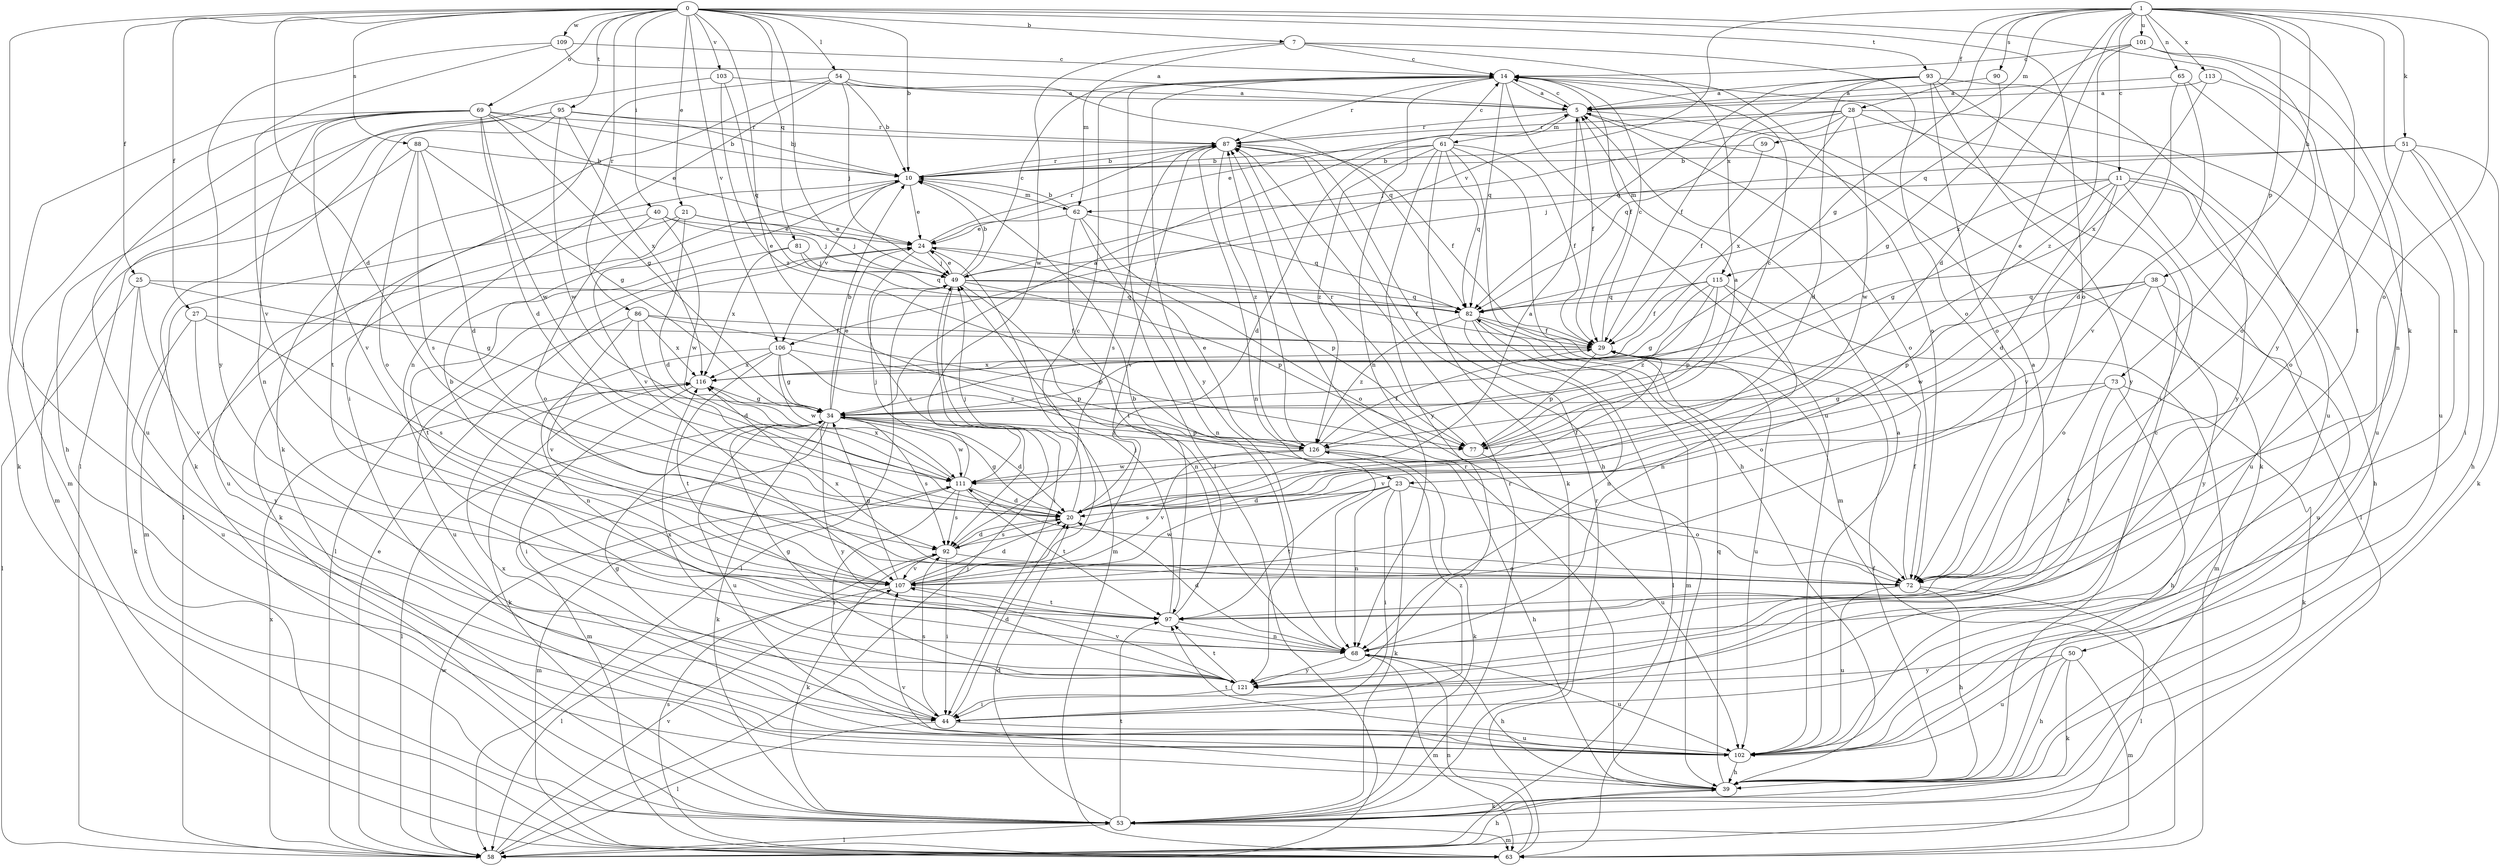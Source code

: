 strict digraph  {
0;
1;
5;
7;
10;
11;
14;
20;
21;
23;
24;
25;
27;
28;
29;
34;
38;
39;
40;
44;
49;
50;
51;
53;
54;
58;
59;
61;
62;
63;
65;
68;
69;
72;
73;
77;
81;
82;
86;
87;
88;
90;
92;
93;
95;
97;
101;
102;
103;
106;
107;
109;
111;
113;
115;
116;
121;
126;
0 -> 7  [label=b];
0 -> 10  [label=b];
0 -> 20  [label=d];
0 -> 21  [label=e];
0 -> 23  [label=e];
0 -> 25  [label=f];
0 -> 27  [label=f];
0 -> 40  [label=i];
0 -> 44  [label=i];
0 -> 49  [label=j];
0 -> 50  [label=k];
0 -> 54  [label=l];
0 -> 69  [label=o];
0 -> 72  [label=o];
0 -> 81  [label=q];
0 -> 86  [label=r];
0 -> 88  [label=s];
0 -> 93  [label=t];
0 -> 95  [label=t];
0 -> 103  [label=v];
0 -> 106  [label=v];
0 -> 109  [label=w];
1 -> 11  [label=c];
1 -> 20  [label=d];
1 -> 23  [label=e];
1 -> 28  [label=f];
1 -> 34  [label=g];
1 -> 38  [label=h];
1 -> 51  [label=k];
1 -> 59  [label=m];
1 -> 65  [label=n];
1 -> 68  [label=n];
1 -> 72  [label=o];
1 -> 73  [label=p];
1 -> 90  [label=s];
1 -> 101  [label=u];
1 -> 106  [label=v];
1 -> 113  [label=x];
1 -> 121  [label=y];
5 -> 14  [label=c];
5 -> 29  [label=f];
5 -> 53  [label=k];
5 -> 61  [label=m];
5 -> 72  [label=o];
5 -> 87  [label=r];
7 -> 14  [label=c];
7 -> 62  [label=m];
7 -> 72  [label=o];
7 -> 111  [label=w];
7 -> 115  [label=x];
10 -> 24  [label=e];
10 -> 58  [label=l];
10 -> 62  [label=m];
10 -> 87  [label=r];
10 -> 106  [label=v];
10 -> 107  [label=v];
11 -> 20  [label=d];
11 -> 34  [label=g];
11 -> 39  [label=h];
11 -> 58  [label=l];
11 -> 62  [label=m];
11 -> 102  [label=u];
11 -> 107  [label=v];
11 -> 115  [label=x];
14 -> 5  [label=a];
14 -> 29  [label=f];
14 -> 58  [label=l];
14 -> 68  [label=n];
14 -> 72  [label=o];
14 -> 82  [label=q];
14 -> 87  [label=r];
14 -> 102  [label=u];
14 -> 121  [label=y];
20 -> 5  [label=a];
20 -> 29  [label=f];
20 -> 34  [label=g];
20 -> 49  [label=j];
20 -> 92  [label=s];
21 -> 20  [label=d];
21 -> 24  [label=e];
21 -> 49  [label=j];
21 -> 53  [label=k];
21 -> 102  [label=u];
23 -> 20  [label=d];
23 -> 44  [label=i];
23 -> 53  [label=k];
23 -> 68  [label=n];
23 -> 72  [label=o];
23 -> 92  [label=s];
23 -> 97  [label=t];
24 -> 49  [label=j];
24 -> 58  [label=l];
24 -> 63  [label=m];
24 -> 77  [label=p];
24 -> 87  [label=r];
24 -> 92  [label=s];
25 -> 34  [label=g];
25 -> 53  [label=k];
25 -> 58  [label=l];
25 -> 82  [label=q];
25 -> 107  [label=v];
27 -> 29  [label=f];
27 -> 92  [label=s];
27 -> 102  [label=u];
27 -> 121  [label=y];
28 -> 24  [label=e];
28 -> 49  [label=j];
28 -> 82  [label=q];
28 -> 87  [label=r];
28 -> 102  [label=u];
28 -> 111  [label=w];
28 -> 116  [label=x];
28 -> 121  [label=y];
29 -> 14  [label=c];
29 -> 77  [label=p];
29 -> 102  [label=u];
29 -> 116  [label=x];
34 -> 5  [label=a];
34 -> 10  [label=b];
34 -> 20  [label=d];
34 -> 24  [label=e];
34 -> 53  [label=k];
34 -> 58  [label=l];
34 -> 63  [label=m];
34 -> 77  [label=p];
34 -> 92  [label=s];
34 -> 102  [label=u];
34 -> 111  [label=w];
34 -> 121  [label=y];
34 -> 126  [label=z];
38 -> 72  [label=o];
38 -> 77  [label=p];
38 -> 82  [label=q];
38 -> 102  [label=u];
38 -> 111  [label=w];
38 -> 121  [label=y];
39 -> 14  [label=c];
39 -> 29  [label=f];
39 -> 53  [label=k];
39 -> 82  [label=q];
39 -> 87  [label=r];
39 -> 107  [label=v];
40 -> 24  [label=e];
40 -> 49  [label=j];
40 -> 63  [label=m];
40 -> 72  [label=o];
40 -> 111  [label=w];
44 -> 20  [label=d];
44 -> 34  [label=g];
44 -> 58  [label=l];
44 -> 92  [label=s];
44 -> 102  [label=u];
44 -> 126  [label=z];
49 -> 10  [label=b];
49 -> 14  [label=c];
49 -> 24  [label=e];
49 -> 29  [label=f];
49 -> 44  [label=i];
49 -> 58  [label=l];
49 -> 68  [label=n];
49 -> 77  [label=p];
49 -> 82  [label=q];
50 -> 39  [label=h];
50 -> 53  [label=k];
50 -> 63  [label=m];
50 -> 102  [label=u];
50 -> 121  [label=y];
51 -> 10  [label=b];
51 -> 39  [label=h];
51 -> 44  [label=i];
51 -> 49  [label=j];
51 -> 53  [label=k];
51 -> 72  [label=o];
53 -> 20  [label=d];
53 -> 58  [label=l];
53 -> 63  [label=m];
53 -> 87  [label=r];
53 -> 97  [label=t];
54 -> 5  [label=a];
54 -> 10  [label=b];
54 -> 44  [label=i];
54 -> 49  [label=j];
54 -> 53  [label=k];
54 -> 68  [label=n];
54 -> 82  [label=q];
58 -> 24  [label=e];
58 -> 39  [label=h];
58 -> 49  [label=j];
58 -> 107  [label=v];
58 -> 111  [label=w];
58 -> 116  [label=x];
59 -> 10  [label=b];
59 -> 29  [label=f];
61 -> 10  [label=b];
61 -> 14  [label=c];
61 -> 20  [label=d];
61 -> 29  [label=f];
61 -> 39  [label=h];
61 -> 53  [label=k];
61 -> 63  [label=m];
61 -> 82  [label=q];
61 -> 121  [label=y];
61 -> 126  [label=z];
62 -> 10  [label=b];
62 -> 24  [label=e];
62 -> 68  [label=n];
62 -> 72  [label=o];
62 -> 82  [label=q];
62 -> 97  [label=t];
63 -> 68  [label=n];
63 -> 87  [label=r];
63 -> 92  [label=s];
65 -> 5  [label=a];
65 -> 20  [label=d];
65 -> 102  [label=u];
65 -> 107  [label=v];
68 -> 20  [label=d];
68 -> 39  [label=h];
68 -> 63  [label=m];
68 -> 102  [label=u];
68 -> 121  [label=y];
69 -> 10  [label=b];
69 -> 20  [label=d];
69 -> 24  [label=e];
69 -> 34  [label=g];
69 -> 53  [label=k];
69 -> 63  [label=m];
69 -> 68  [label=n];
69 -> 87  [label=r];
69 -> 102  [label=u];
69 -> 107  [label=v];
69 -> 111  [label=w];
72 -> 29  [label=f];
72 -> 39  [label=h];
72 -> 58  [label=l];
72 -> 102  [label=u];
72 -> 111  [label=w];
72 -> 116  [label=x];
73 -> 34  [label=g];
73 -> 39  [label=h];
73 -> 53  [label=k];
73 -> 97  [label=t];
73 -> 107  [label=v];
77 -> 5  [label=a];
77 -> 14  [label=c];
77 -> 87  [label=r];
77 -> 102  [label=u];
81 -> 49  [label=j];
81 -> 82  [label=q];
81 -> 97  [label=t];
81 -> 116  [label=x];
82 -> 29  [label=f];
82 -> 58  [label=l];
82 -> 63  [label=m];
82 -> 68  [label=n];
82 -> 72  [label=o];
82 -> 126  [label=z];
86 -> 20  [label=d];
86 -> 29  [label=f];
86 -> 77  [label=p];
86 -> 102  [label=u];
86 -> 107  [label=v];
86 -> 116  [label=x];
87 -> 10  [label=b];
87 -> 29  [label=f];
87 -> 39  [label=h];
87 -> 68  [label=n];
87 -> 92  [label=s];
87 -> 107  [label=v];
87 -> 126  [label=z];
88 -> 10  [label=b];
88 -> 20  [label=d];
88 -> 34  [label=g];
88 -> 63  [label=m];
88 -> 72  [label=o];
88 -> 92  [label=s];
90 -> 5  [label=a];
90 -> 34  [label=g];
92 -> 20  [label=d];
92 -> 44  [label=i];
92 -> 53  [label=k];
92 -> 72  [label=o];
92 -> 107  [label=v];
93 -> 5  [label=a];
93 -> 20  [label=d];
93 -> 29  [label=f];
93 -> 44  [label=i];
93 -> 72  [label=o];
93 -> 82  [label=q];
93 -> 102  [label=u];
93 -> 121  [label=y];
95 -> 10  [label=b];
95 -> 39  [label=h];
95 -> 53  [label=k];
95 -> 87  [label=r];
95 -> 97  [label=t];
95 -> 111  [label=w];
95 -> 116  [label=x];
97 -> 5  [label=a];
97 -> 10  [label=b];
97 -> 49  [label=j];
97 -> 68  [label=n];
101 -> 14  [label=c];
101 -> 68  [label=n];
101 -> 82  [label=q];
101 -> 97  [label=t];
101 -> 126  [label=z];
102 -> 5  [label=a];
102 -> 39  [label=h];
102 -> 97  [label=t];
102 -> 116  [label=x];
103 -> 5  [label=a];
103 -> 58  [label=l];
103 -> 82  [label=q];
103 -> 126  [label=z];
106 -> 34  [label=g];
106 -> 68  [label=n];
106 -> 77  [label=p];
106 -> 97  [label=t];
106 -> 111  [label=w];
106 -> 116  [label=x];
106 -> 126  [label=z];
107 -> 10  [label=b];
107 -> 14  [label=c];
107 -> 20  [label=d];
107 -> 34  [label=g];
107 -> 58  [label=l];
107 -> 97  [label=t];
109 -> 5  [label=a];
109 -> 14  [label=c];
109 -> 107  [label=v];
109 -> 121  [label=y];
111 -> 20  [label=d];
111 -> 44  [label=i];
111 -> 49  [label=j];
111 -> 63  [label=m];
111 -> 92  [label=s];
111 -> 97  [label=t];
111 -> 116  [label=x];
113 -> 5  [label=a];
113 -> 72  [label=o];
113 -> 116  [label=x];
115 -> 29  [label=f];
115 -> 34  [label=g];
115 -> 63  [label=m];
115 -> 68  [label=n];
115 -> 77  [label=p];
115 -> 82  [label=q];
115 -> 126  [label=z];
116 -> 34  [label=g];
116 -> 44  [label=i];
116 -> 53  [label=k];
121 -> 34  [label=g];
121 -> 44  [label=i];
121 -> 97  [label=t];
121 -> 107  [label=v];
121 -> 116  [label=x];
126 -> 24  [label=e];
126 -> 29  [label=f];
126 -> 39  [label=h];
126 -> 53  [label=k];
126 -> 87  [label=r];
126 -> 107  [label=v];
126 -> 111  [label=w];
}
